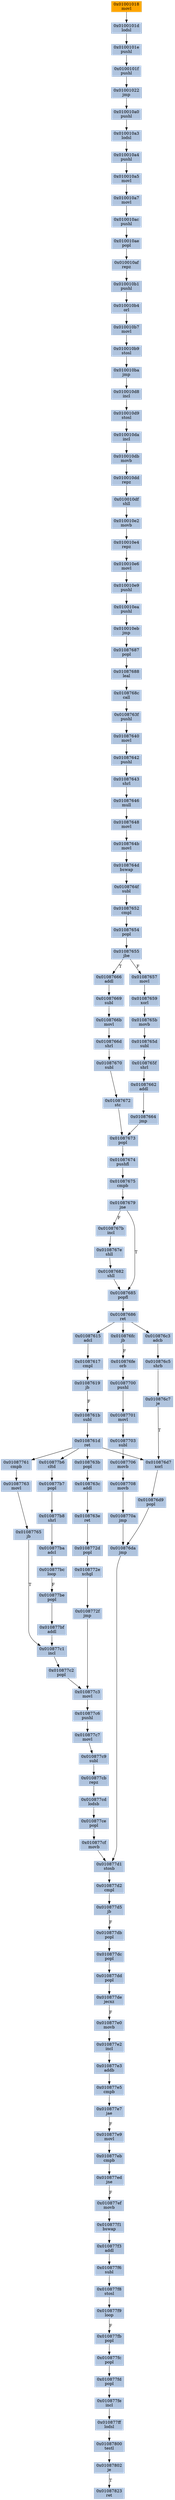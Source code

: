 strict digraph G {
	graph [bgcolor=transparent,
		name=G
	];
	node [color=lightsteelblue,
		fillcolor=lightsteelblue,
		shape=rectangle,
		style=filled
	];
	"0x01087686"	[label="0x01087686
ret"];
	"0x01087615"	[label="0x01087615
adcl"];
	"0x01087686" -> "0x01087615"	[color="#000000"];
	"0x010876fc"	[label="0x010876fc
jb"];
	"0x01087686" -> "0x010876fc"	[color="#000000"];
	"0x010876c3"	[label="0x010876c3
adcb"];
	"0x01087686" -> "0x010876c3"	[color="#000000"];
	"0x010010d8"	[label="0x010010d8
incl"];
	"0x010010d9"	[label="0x010010d9
stosl"];
	"0x010010d8" -> "0x010010d9"	[color="#000000"];
	"0x01087682"	[label="0x01087682
shll"];
	"0x01087685"	[label="0x01087685
popfl"];
	"0x01087682" -> "0x01087685"	[color="#000000"];
	"0x01087619"	[label="0x01087619
jb"];
	"0x0108761b"	[label="0x0108761b
subl"];
	"0x01087619" -> "0x0108761b"	[color="#000000",
		label=F];
	"0x010010b1"	[label="0x010010b1
pushl"];
	"0x010010b4"	[label="0x010010b4
orl"];
	"0x010010b1" -> "0x010010b4"	[color="#000000"];
	"0x01087673"	[label="0x01087673
popl"];
	"0x01087674"	[label="0x01087674
pushfl"];
	"0x01087673" -> "0x01087674"	[color="#000000"];
	"0x01087700"	[label="0x01087700
pushl"];
	"0x01087701"	[label="0x01087701
movl"];
	"0x01087700" -> "0x01087701"	[color="#000000"];
	"0x0108772f"	[label="0x0108772f
jmp"];
	"0x010877c3"	[label="0x010877c3
movl"];
	"0x0108772f" -> "0x010877c3"	[color="#000000"];
	"0x010877bc"	[label="0x010877bc
loop"];
	"0x010877be"	[label="0x010877be
popl"];
	"0x010877bc" -> "0x010877be"	[color="#000000",
		label=F];
	"0x0108767e"	[label="0x0108767e
shll"];
	"0x0108767e" -> "0x01087682"	[color="#000000"];
	"0x010877e3"	[label="0x010877e3
addb"];
	"0x010877e5"	[label="0x010877e5
cmpb"];
	"0x010877e3" -> "0x010877e5"	[color="#000000"];
	"0x01087679"	[label="0x01087679
jne"];
	"0x01087679" -> "0x01087685"	[color="#000000",
		label=T];
	"0x0108767b"	[label="0x0108767b
incl"];
	"0x01087679" -> "0x0108767b"	[color="#000000",
		label=F];
	"0x010877e7"	[label="0x010877e7
jae"];
	"0x010877e9"	[label="0x010877e9
movl"];
	"0x010877e7" -> "0x010877e9"	[color="#000000",
		label=F];
	"0x01087642"	[label="0x01087642
pushl"];
	"0x01087643"	[label="0x01087643
shrl"];
	"0x01087642" -> "0x01087643"	[color="#000000"];
	"0x010876d9"	[label="0x010876d9
popl"];
	"0x010876da"	[label="0x010876da
jmp"];
	"0x010876d9" -> "0x010876da"	[color="#000000"];
	"0x010877c6"	[label="0x010877c6
pushl"];
	"0x010877c3" -> "0x010877c6"	[color="#000000"];
	"0x010876c7"	[label="0x010876c7
je"];
	"0x010876d7"	[label="0x010876d7
xorl"];
	"0x010876c7" -> "0x010876d7"	[color="#000000",
		label=T];
	"0x01087703"	[label="0x01087703
subl"];
	"0x01087701" -> "0x01087703"	[color="#000000"];
	"0x0100101f"	[label="0x0100101f
pushl"];
	"0x01001022"	[label="0x01001022
jmp"];
	"0x0100101f" -> "0x01001022"	[color="#000000"];
	"0x010877b7"	[label="0x010877b7
popl"];
	"0x010877b8"	[label="0x010877b8
shrl"];
	"0x010877b7" -> "0x010877b8"	[color="#000000"];
	"0x01087657"	[label="0x01087657
movl"];
	"0x01087659"	[label="0x01087659
xorl"];
	"0x01087657" -> "0x01087659"	[color="#000000"];
	"0x010876d7" -> "0x010876d9"	[color="#000000"];
	"0x01087646"	[label="0x01087646
mull"];
	"0x01087648"	[label="0x01087648
movl"];
	"0x01087646" -> "0x01087648"	[color="#000000"];
	"0x01087670"	[label="0x01087670
subl"];
	"0x01087672"	[label="0x01087672
stc"];
	"0x01087670" -> "0x01087672"	[color="#000000"];
	"0x010877eb"	[label="0x010877eb
cmpb"];
	"0x010877e9" -> "0x010877eb"	[color="#000000"];
	"0x010010ac"	[label="0x010010ac
pushl"];
	"0x010010ae"	[label="0x010010ae
popl"];
	"0x010010ac" -> "0x010010ae"	[color="#000000"];
	"0x01087706"	[label="0x01087706
movb"];
	"0x01087703" -> "0x01087706"	[color="#000000"];
	"0x010877c9"	[label="0x010877c9
subl"];
	"0x010877cb"	[label="0x010877cb
repz"];
	"0x010877c9" -> "0x010877cb"	[color="#000000"];
	"0x010877c1"	[label="0x010877c1
incl"];
	"0x010877c2"	[label="0x010877c2
popl"];
	"0x010877c1" -> "0x010877c2"	[color="#000000"];
	"0x01087664"	[label="0x01087664
jmp"];
	"0x01087664" -> "0x01087673"	[color="#000000"];
	"0x01087765"	[label="0x01087765
jb"];
	"0x01087765" -> "0x010877c1"	[color="#000000",
		label=T];
	"0x010010da"	[label="0x010010da
incl"];
	"0x010010d9" -> "0x010010da"	[color="#000000"];
	"0x010877e0"	[label="0x010877e0
movb"];
	"0x010877e2"	[label="0x010877e2
incl"];
	"0x010877e0" -> "0x010877e2"	[color="#000000"];
	"0x010877fe"	[label="0x010877fe
incl"];
	"0x010877ff"	[label="0x010877ff
lodsl"];
	"0x010877fe" -> "0x010877ff"	[color="#000000"];
	"0x010877fd"	[label="0x010877fd
popl"];
	"0x010877fd" -> "0x010877fe"	[color="#000000"];
	"0x0108763e"	[label="0x0108763e
ret"];
	"0x0108772d"	[label="0x0108772d
popl"];
	"0x0108763e" -> "0x0108772d"	[color="#000000"];
	"0x0108768c"	[label="0x0108768c
call"];
	"0x0108763f"	[label="0x0108763f
pushl"];
	"0x0108768c" -> "0x0108763f"	[color="#000000"];
	"0x01087823"	[label="0x01087823
ret"];
	"0x01087617"	[label="0x01087617
cmpl"];
	"0x01087615" -> "0x01087617"	[color="#000000"];
	"0x0108772e"	[label="0x0108772e
xchgl"];
	"0x0108772e" -> "0x0108772f"	[color="#000000"];
	"0x010010dd"	[label="0x010010dd
repz"];
	"0x010010df"	[label="0x010010df
shll"];
	"0x010010dd" -> "0x010010df"	[color="#000000"];
	"0x01087672" -> "0x01087673"	[color="#000000"];
	"0x01087800"	[label="0x01087800
testl"];
	"0x01087802"	[label="0x01087802
je"];
	"0x01087800" -> "0x01087802"	[color="#000000"];
	"0x01087669"	[label="0x01087669
subl"];
	"0x0108766b"	[label="0x0108766b
movl"];
	"0x01087669" -> "0x0108766b"	[color="#000000"];
	"0x010877f6"	[label="0x010877f6
subl"];
	"0x010877f8"	[label="0x010877f8
stosl"];
	"0x010877f6" -> "0x010877f8"	[color="#000000"];
	"0x010877e2" -> "0x010877e3"	[color="#000000"];
	"0x0108761d"	[label="0x0108761d
ret"];
	"0x0108761b" -> "0x0108761d"	[color="#000000"];
	"0x010877d1"	[label="0x010877d1
stosb"];
	"0x010877d2"	[label="0x010877d2
cmpl"];
	"0x010877d1" -> "0x010877d2"	[color="#000000"];
	"0x0108765b"	[label="0x0108765b
movb"];
	"0x01087659" -> "0x0108765b"	[color="#000000"];
	"0x010877d5"	[label="0x010877d5
jb"];
	"0x010877d2" -> "0x010877d5"	[color="#000000"];
	"0x010877dd"	[label="0x010877dd
popl"];
	"0x010877de"	[label="0x010877de
jecxz"];
	"0x010877dd" -> "0x010877de"	[color="#000000"];
	"0x01087640"	[label="0x01087640
movl"];
	"0x01087640" -> "0x01087642"	[color="#000000"];
	"0x010876c5"	[label="0x010876c5
shrb"];
	"0x010876c5" -> "0x010876c7"	[color="#000000"];
	"0x010877dc"	[label="0x010877dc
popl"];
	"0x010877dc" -> "0x010877dd"	[color="#000000"];
	"0x01087675"	[label="0x01087675
cmpb"];
	"0x01087674" -> "0x01087675"	[color="#000000"];
	"0x010010af"	[label="0x010010af
repz"];
	"0x010010af" -> "0x010010b1"	[color="#000000"];
	"0x010877ef"	[label="0x010877ef
movb"];
	"0x010877f1"	[label="0x010877f1
bswap"];
	"0x010877ef" -> "0x010877f1"	[color="#000000"];
	"0x0100101e"	[label="0x0100101e
pushl"];
	"0x0100101e" -> "0x0100101f"	[color="#000000"];
	"0x010877ba"	[label="0x010877ba
adcl"];
	"0x010877b8" -> "0x010877ba"	[color="#000000"];
	"0x01087662"	[label="0x01087662
addl"];
	"0x01087662" -> "0x01087664"	[color="#000000"];
	"0x01087655"	[label="0x01087655
jbe"];
	"0x01087655" -> "0x01087657"	[color="#000000",
		label=F];
	"0x01087666"	[label="0x01087666
addl"];
	"0x01087655" -> "0x01087666"	[color="#000000",
		label=T];
	"0x010010db"	[label="0x010010db
movb"];
	"0x010010db" -> "0x010010dd"	[color="#000000"];
	"0x010877fb"	[label="0x010877fb
popl"];
	"0x010877fc"	[label="0x010877fc
popl"];
	"0x010877fb" -> "0x010877fc"	[color="#000000"];
	"0x010010a7"	[label="0x010010a7
movl"];
	"0x010010a7" -> "0x010010ac"	[color="#000000"];
	"0x01087643" -> "0x01087646"	[color="#000000"];
	"0x010010ea"	[label="0x010010ea
pushl"];
	"0x010010eb"	[label="0x010010eb
jmp"];
	"0x010010ea" -> "0x010010eb"	[color="#000000"];
	"0x01087802" -> "0x01087823"	[color="#000000",
		label=T];
	"0x0108764d"	[label="0x0108764d
bswap"];
	"0x0108764f"	[label="0x0108764f
subl"];
	"0x0108764d" -> "0x0108764f"	[color="#000000"];
	"0x01087617" -> "0x01087619"	[color="#000000"];
	"0x01087761"	[label="0x01087761
cmpb"];
	"0x01087763"	[label="0x01087763
movl"];
	"0x01087761" -> "0x01087763"	[color="#000000"];
	"0x01087708"	[label="0x01087708
movb"];
	"0x01087706" -> "0x01087708"	[color="#000000"];
	"0x0108770a"	[label="0x0108770a
jmp"];
	"0x0108770a" -> "0x010876da"	[color="#000000"];
	"0x010010e2"	[label="0x010010e2
movb"];
	"0x010010df" -> "0x010010e2"	[color="#000000"];
	"0x010877ed"	[label="0x010877ed
jne"];
	"0x010877ed" -> "0x010877ef"	[color="#000000",
		label=F];
	"0x010010e6"	[label="0x010010e6
movl"];
	"0x010010e9"	[label="0x010010e9
pushl"];
	"0x010010e6" -> "0x010010e9"	[color="#000000"];
	"0x010877db"	[label="0x010877db
popl"];
	"0x010877db" -> "0x010877dc"	[color="#000000"];
	"0x01087654"	[label="0x01087654
popl"];
	"0x01087654" -> "0x01087655"	[color="#000000"];
	"0x010877d5" -> "0x010877db"	[color="#000000",
		label=F];
	"0x0108764b"	[label="0x0108764b
movl"];
	"0x01087648" -> "0x0108764b"	[color="#000000"];
	"0x010876da" -> "0x010877d1"	[color="#000000"];
	"0x010877de" -> "0x010877e0"	[color="#000000",
		label=F];
	"0x010876fe"	[label="0x010876fe
orb"];
	"0x010876fe" -> "0x01087700"	[color="#000000"];
	"0x01001018"	[color=lightgrey,
		fillcolor=orange,
		label="0x01001018
movl"];
	"0x0100101d"	[label="0x0100101d
lodsl"];
	"0x01001018" -> "0x0100101d"	[color="#000000"];
	"0x010877f9"	[label="0x010877f9
loop"];
	"0x010877f9" -> "0x010877fb"	[color="#000000",
		label=F];
	"0x010877ba" -> "0x010877bc"	[color="#000000"];
	"0x0108766d"	[label="0x0108766d
shrl"];
	"0x0108766b" -> "0x0108766d"	[color="#000000"];
	"0x010877cd"	[label="0x010877cd
lodsb"];
	"0x010877ce"	[label="0x010877ce
popl"];
	"0x010877cd" -> "0x010877ce"	[color="#000000"];
	"0x010010a4"	[label="0x010010a4
pushl"];
	"0x010010a5"	[label="0x010010a5
movl"];
	"0x010010a4" -> "0x010010a5"	[color="#000000"];
	"0x01087687"	[label="0x01087687
popl"];
	"0x01087688"	[label="0x01087688
leal"];
	"0x01087687" -> "0x01087688"	[color="#000000"];
	"0x010010b7"	[label="0x010010b7
movl"];
	"0x010010b9"	[label="0x010010b9
stosl"];
	"0x010010b7" -> "0x010010b9"	[color="#000000"];
	"0x010010e9" -> "0x010010ea"	[color="#000000"];
	"0x010877e5" -> "0x010877e7"	[color="#000000"];
	"0x010877cf"	[label="0x010877cf
movb"];
	"0x010877ce" -> "0x010877cf"	[color="#000000"];
	"0x010877c2" -> "0x010877c3"	[color="#000000"];
	"0x01087652"	[label="0x01087652
cmpl"];
	"0x0108764f" -> "0x01087652"	[color="#000000"];
	"0x0108763c"	[label="0x0108763c
addl"];
	"0x0108763c" -> "0x0108763e"	[color="#000000"];
	"0x01087685" -> "0x01087686"	[color="#000000"];
	"0x0108765d"	[label="0x0108765d
subl"];
	"0x0108765f"	[label="0x0108765f
shrl"];
	"0x0108765d" -> "0x0108765f"	[color="#000000"];
	"0x0108763f" -> "0x01087640"	[color="#000000"];
	"0x010877f8" -> "0x010877f9"	[color="#000000"];
	"0x0108767b" -> "0x0108767e"	[color="#000000"];
	"0x010877f3"	[label="0x010877f3
addl"];
	"0x010877f1" -> "0x010877f3"	[color="#000000"];
	"0x01087688" -> "0x0108768c"	[color="#000000"];
	"0x0108764b" -> "0x0108764d"	[color="#000000"];
	"0x010010a0"	[label="0x010010a0
pushl"];
	"0x010010a3"	[label="0x010010a3
lodsl"];
	"0x010010a0" -> "0x010010a3"	[color="#000000"];
	"0x010010a3" -> "0x010010a4"	[color="#000000"];
	"0x010876fc" -> "0x010876fe"	[color="#000000",
		label=F];
	"0x01087763" -> "0x01087765"	[color="#000000"];
	"0x01087666" -> "0x01087669"	[color="#000000"];
	"0x010877c7"	[label="0x010877c7
movl"];
	"0x010877c7" -> "0x010877c9"	[color="#000000"];
	"0x01087708" -> "0x0108770a"	[color="#000000"];
	"0x010010e4"	[label="0x010010e4
repz"];
	"0x010010e2" -> "0x010010e4"	[color="#000000"];
	"0x010010e4" -> "0x010010e6"	[color="#000000"];
	"0x010010a5" -> "0x010010a7"	[color="#000000"];
	"0x010877ff" -> "0x01087800"	[color="#000000"];
	"0x01001022" -> "0x010010a0"	[color="#000000"];
	"0x010877cf" -> "0x010877d1"	[color="#000000"];
	"0x0100101d" -> "0x0100101e"	[color="#000000"];
	"0x010877cb" -> "0x010877cd"	[color="#000000"];
	"0x0108772d" -> "0x0108772e"	[color="#000000"];
	"0x010877bf"	[label="0x010877bf
addl"];
	"0x010877bf" -> "0x010877c1"	[color="#000000"];
	"0x010010da" -> "0x010010db"	[color="#000000"];
	"0x010877be" -> "0x010877bf"	[color="#000000"];
	"0x010010ba"	[label="0x010010ba
jmp"];
	"0x010010b9" -> "0x010010ba"	[color="#000000"];
	"0x0108765b" -> "0x0108765d"	[color="#000000"];
	"0x010010eb" -> "0x01087687"	[color="#000000"];
	"0x010877f3" -> "0x010877f6"	[color="#000000"];
	"0x0108765f" -> "0x01087662"	[color="#000000"];
	"0x010876c3" -> "0x010876c5"	[color="#000000"];
	"0x0108761d" -> "0x010876d7"	[color="#000000"];
	"0x0108761d" -> "0x01087761"	[color="#000000"];
	"0x0108763b"	[label="0x0108763b
popl"];
	"0x0108761d" -> "0x0108763b"	[color="#000000"];
	"0x010877b6"	[label="0x010877b6
cltd"];
	"0x0108761d" -> "0x010877b6"	[color="#000000"];
	"0x010010ba" -> "0x010010d8"	[color="#000000"];
	"0x010010ae" -> "0x010010af"	[color="#000000"];
	"0x0108763b" -> "0x0108763c"	[color="#000000"];
	"0x0108766d" -> "0x01087670"	[color="#000000"];
	"0x010877b6" -> "0x010877b7"	[color="#000000"];
	"0x010877eb" -> "0x010877ed"	[color="#000000"];
	"0x010877c6" -> "0x010877c7"	[color="#000000"];
	"0x010877fc" -> "0x010877fd"	[color="#000000"];
	"0x010010b4" -> "0x010010b7"	[color="#000000"];
	"0x01087652" -> "0x01087654"	[color="#000000"];
	"0x01087675" -> "0x01087679"	[color="#000000"];
}
